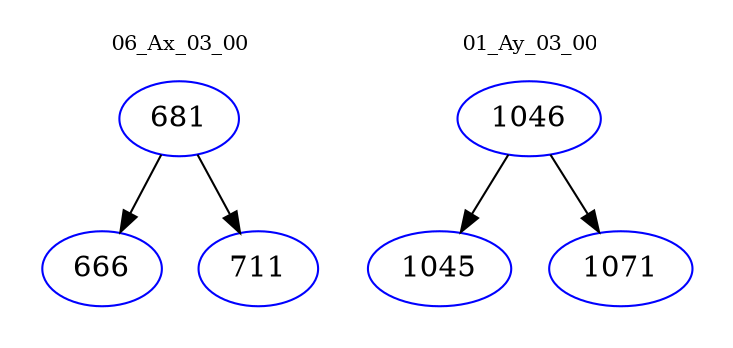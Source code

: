digraph{
subgraph cluster_0 {
color = white
label = "06_Ax_03_00";
fontsize=10;
T0_681 [label="681", color="blue"]
T0_681 -> T0_666 [color="black"]
T0_666 [label="666", color="blue"]
T0_681 -> T0_711 [color="black"]
T0_711 [label="711", color="blue"]
}
subgraph cluster_1 {
color = white
label = "01_Ay_03_00";
fontsize=10;
T1_1046 [label="1046", color="blue"]
T1_1046 -> T1_1045 [color="black"]
T1_1045 [label="1045", color="blue"]
T1_1046 -> T1_1071 [color="black"]
T1_1071 [label="1071", color="blue"]
}
}
